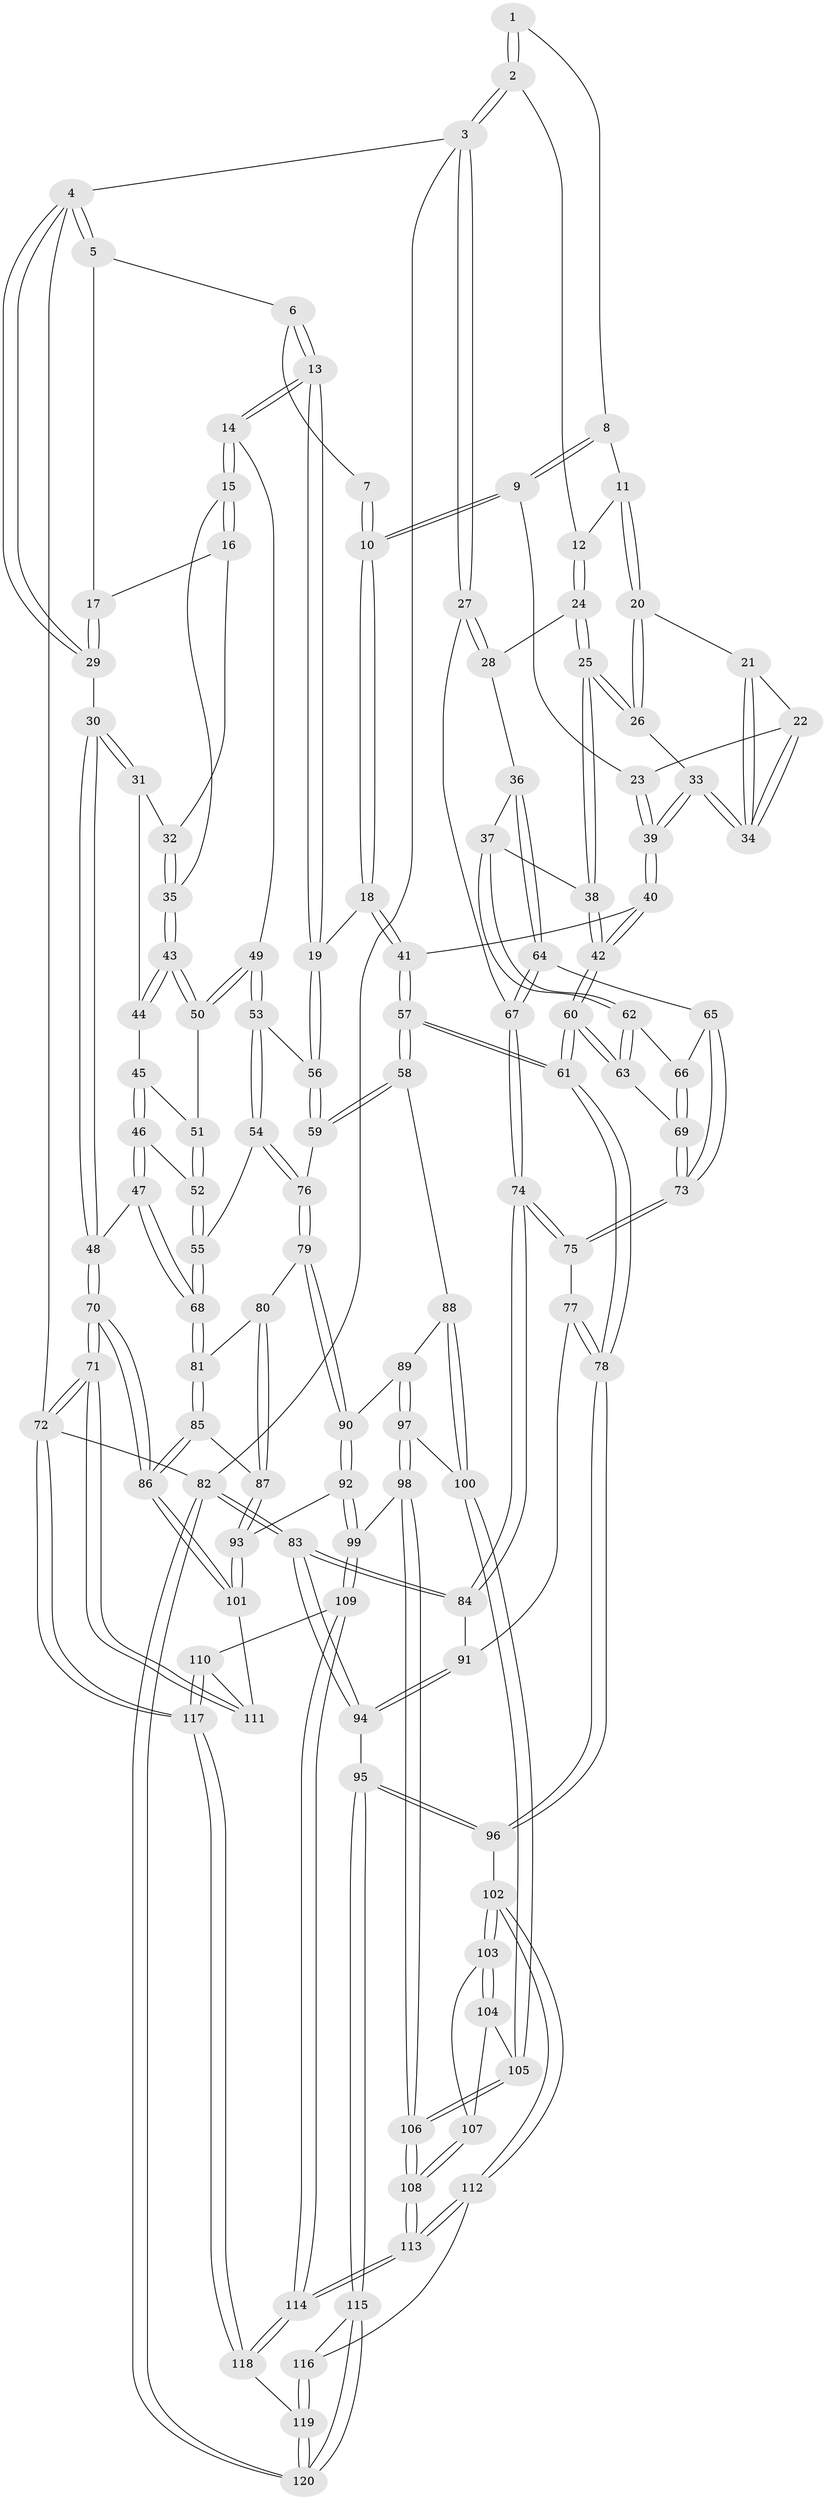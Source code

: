// coarse degree distribution, {3: 0.21428571428571427, 5: 0.38571428571428573, 7: 0.02857142857142857, 4: 0.3142857142857143, 6: 0.05714285714285714}
// Generated by graph-tools (version 1.1) at 2025/52/02/27/25 19:52:40]
// undirected, 120 vertices, 297 edges
graph export_dot {
graph [start="1"]
  node [color=gray90,style=filled];
  1 [pos="+0.6010120561971299+0"];
  2 [pos="+1+0"];
  3 [pos="+1+0"];
  4 [pos="+0+0"];
  5 [pos="+0.36213314762077503+0"];
  6 [pos="+0.43174009705607536+0"];
  7 [pos="+0.5268294918584472+0"];
  8 [pos="+0.714496314460479+0.02484454700158232"];
  9 [pos="+0.6163587499416762+0.1630513257834823"];
  10 [pos="+0.6162638788418914+0.16307281835633258"];
  11 [pos="+0.7517225423524816+0.06741710070164264"];
  12 [pos="+0.8097029270459982+0.08168193271498717"];
  13 [pos="+0.4197967724251433+0.19274573970624112"];
  14 [pos="+0.40198266511390857+0.19176276263280723"];
  15 [pos="+0.2148674868384116+0.16677466857834286"];
  16 [pos="+0.19105833335530956+0.09171970669101066"];
  17 [pos="+0.191213852148532+0.07262118517541528"];
  18 [pos="+0.5538024394732605+0.2105108835333592"];
  19 [pos="+0.4241899513577926+0.20060384033025155"];
  20 [pos="+0.7404430336601432+0.10775632161355221"];
  21 [pos="+0.7324820294011487+0.12528410162516668"];
  22 [pos="+0.6997577450911855+0.16613368198969067"];
  23 [pos="+0.6858351063157538+0.17734361594302464"];
  24 [pos="+0.8604144238273582+0.12479516597012273"];
  25 [pos="+0.865463864474307+0.21743243778968865"];
  26 [pos="+0.8021481280620376+0.20096648007191995"];
  27 [pos="+1+0"];
  28 [pos="+0.955790191144478+0.06351679319143616"];
  29 [pos="+0+0"];
  30 [pos="+0+0"];
  31 [pos="+0+0.1168479862569541"];
  32 [pos="+0.05676128305298995+0.138530255733403"];
  33 [pos="+0.7704601035924659+0.19872549925441"];
  34 [pos="+0.7690609917204367+0.19726222825412612"];
  35 [pos="+0.1737513635798892+0.2156276450046917"];
  36 [pos="+0.9382692171436124+0.2733440056736916"];
  37 [pos="+0.93714337467148+0.27322469969154944"];
  38 [pos="+0.8866422673384662+0.2607861540334223"];
  39 [pos="+0.7103452890619689+0.23740258606895673"];
  40 [pos="+0.7059261369601981+0.28522978385700565"];
  41 [pos="+0.6435289971115151+0.3117560044607503"];
  42 [pos="+0.8100692239931616+0.3195178514140938"];
  43 [pos="+0.1704927297019319+0.2258457287344998"];
  44 [pos="+0.062054098231404724+0.22552962929356643"];
  45 [pos="+0.06291423653675753+0.27514921443702123"];
  46 [pos="+0+0.3281703380724074"];
  47 [pos="+0+0.34247743650212503"];
  48 [pos="+0+0.3162424899706112"];
  49 [pos="+0.1999331272222786+0.293080013638143"];
  50 [pos="+0.17051989670850742+0.23935765146453505"];
  51 [pos="+0.10629400643422486+0.2885612515491343"];
  52 [pos="+0.09931638234549225+0.3393375627868238"];
  53 [pos="+0.22842563116675135+0.379743406029647"];
  54 [pos="+0.2096700033396229+0.4170160245625718"];
  55 [pos="+0.1678638073970744+0.4393538379025512"];
  56 [pos="+0.41020758081314374+0.2915803467439279"];
  57 [pos="+0.5860092332017858+0.5391700059467127"];
  58 [pos="+0.5694913258826799+0.535347309723105"];
  59 [pos="+0.5024503337015734+0.4990497105115164"];
  60 [pos="+0.7862437923174984+0.4542358256815752"];
  61 [pos="+0.6816570196145473+0.6075166519848058"];
  62 [pos="+0.8933286472291366+0.4084915316419594"];
  63 [pos="+0.8276710392348906+0.4468162776306812"];
  64 [pos="+1+0.2958962901384584"];
  65 [pos="+1+0.3137793600023818"];
  66 [pos="+0.9427725140457203+0.42594991574119706"];
  67 [pos="+1+0.2832259534978829"];
  68 [pos="+0.13307159310830266+0.47808918193917466"];
  69 [pos="+0.9291922135112374+0.4587223045254693"];
  70 [pos="+0+0.7042137100495832"];
  71 [pos="+0+1"];
  72 [pos="+0+1"];
  73 [pos="+0.947906048101337+0.5066208627829489"];
  74 [pos="+1+0.5521396594935534"];
  75 [pos="+0.9604385844441172+0.5608827002337945"];
  76 [pos="+0.3670041277723695+0.5263541673238666"];
  77 [pos="+0.8959817287850971+0.5941857389673065"];
  78 [pos="+0.6872814196409969+0.6177441949964206"];
  79 [pos="+0.2842519938939665+0.6248341122095029"];
  80 [pos="+0.2508725673647296+0.6079279406468076"];
  81 [pos="+0.12951342065734897+0.49160342979009264"];
  82 [pos="+1+1"];
  83 [pos="+1+1"];
  84 [pos="+1+0.6904264886274809"];
  85 [pos="+0.04063625979913645+0.5993205381654202"];
  86 [pos="+0+0.7026303566063703"];
  87 [pos="+0.11998798401569637+0.6567211796294413"];
  88 [pos="+0.4340357516247257+0.6678997024402226"];
  89 [pos="+0.3179635942399248+0.6601479375421483"];
  90 [pos="+0.2847772821200886+0.6328936236412808"];
  91 [pos="+0.9581489202831937+0.6836232018493723"];
  92 [pos="+0.22312000042187555+0.7356273689646834"];
  93 [pos="+0.17770233835864155+0.7340466383902136"];
  94 [pos="+0.9360528546960156+0.8511423773464984"];
  95 [pos="+0.7524555051258146+0.7556902997565114"];
  96 [pos="+0.6900094813563711+0.6795272879637991"];
  97 [pos="+0.35556160883141946+0.7275177435782563"];
  98 [pos="+0.3229075394369467+0.7834317432656187"];
  99 [pos="+0.26133203681290473+0.7873649827555292"];
  100 [pos="+0.41005868606446716+0.7244675975556709"];
  101 [pos="+0.13842832983574224+0.7729858828736762"];
  102 [pos="+0.6753953013750121+0.6955155287484448"];
  103 [pos="+0.5792029734465846+0.7268852233688629"];
  104 [pos="+0.4461488246190805+0.753970390500836"];
  105 [pos="+0.41960943990803695+0.7427020707428442"];
  106 [pos="+0.3850259962235765+0.8322991953991673"];
  107 [pos="+0.45696166034876096+0.801349947058009"];
  108 [pos="+0.4253627363603493+0.9118887651256883"];
  109 [pos="+0.24557921289547416+0.8622923964882843"];
  110 [pos="+0.17576117784217618+0.8892989585409926"];
  111 [pos="+0.12645242700590217+0.868193530548941"];
  112 [pos="+0.5640329011895162+0.8758990099883746"];
  113 [pos="+0.4261310880920072+0.9148210098422022"];
  114 [pos="+0.3805044937320259+0.9869278120365814"];
  115 [pos="+0.7272019385608636+1"];
  116 [pos="+0.5857697555708512+0.9168892879367503"];
  117 [pos="+0.21700289673095732+1"];
  118 [pos="+0.3483275601089181+1"];
  119 [pos="+0.5201818118826166+1"];
  120 [pos="+0.8193576438434166+1"];
  1 -- 2;
  1 -- 2;
  1 -- 8;
  2 -- 3;
  2 -- 3;
  2 -- 12;
  3 -- 4;
  3 -- 27;
  3 -- 27;
  3 -- 82;
  4 -- 5;
  4 -- 5;
  4 -- 29;
  4 -- 29;
  4 -- 72;
  5 -- 6;
  5 -- 17;
  6 -- 7;
  6 -- 13;
  6 -- 13;
  7 -- 10;
  7 -- 10;
  8 -- 9;
  8 -- 9;
  8 -- 11;
  9 -- 10;
  9 -- 10;
  9 -- 23;
  10 -- 18;
  10 -- 18;
  11 -- 12;
  11 -- 20;
  11 -- 20;
  12 -- 24;
  12 -- 24;
  13 -- 14;
  13 -- 14;
  13 -- 19;
  13 -- 19;
  14 -- 15;
  14 -- 15;
  14 -- 49;
  15 -- 16;
  15 -- 16;
  15 -- 35;
  16 -- 17;
  16 -- 32;
  17 -- 29;
  17 -- 29;
  18 -- 19;
  18 -- 41;
  18 -- 41;
  19 -- 56;
  19 -- 56;
  20 -- 21;
  20 -- 26;
  20 -- 26;
  21 -- 22;
  21 -- 34;
  21 -- 34;
  22 -- 23;
  22 -- 34;
  22 -- 34;
  23 -- 39;
  23 -- 39;
  24 -- 25;
  24 -- 25;
  24 -- 28;
  25 -- 26;
  25 -- 26;
  25 -- 38;
  25 -- 38;
  26 -- 33;
  27 -- 28;
  27 -- 28;
  27 -- 67;
  28 -- 36;
  29 -- 30;
  30 -- 31;
  30 -- 31;
  30 -- 48;
  30 -- 48;
  31 -- 32;
  31 -- 44;
  32 -- 35;
  32 -- 35;
  33 -- 34;
  33 -- 34;
  33 -- 39;
  33 -- 39;
  35 -- 43;
  35 -- 43;
  36 -- 37;
  36 -- 64;
  36 -- 64;
  37 -- 38;
  37 -- 62;
  37 -- 62;
  38 -- 42;
  38 -- 42;
  39 -- 40;
  39 -- 40;
  40 -- 41;
  40 -- 42;
  40 -- 42;
  41 -- 57;
  41 -- 57;
  42 -- 60;
  42 -- 60;
  43 -- 44;
  43 -- 44;
  43 -- 50;
  43 -- 50;
  44 -- 45;
  45 -- 46;
  45 -- 46;
  45 -- 51;
  46 -- 47;
  46 -- 47;
  46 -- 52;
  47 -- 48;
  47 -- 68;
  47 -- 68;
  48 -- 70;
  48 -- 70;
  49 -- 50;
  49 -- 50;
  49 -- 53;
  49 -- 53;
  50 -- 51;
  51 -- 52;
  51 -- 52;
  52 -- 55;
  52 -- 55;
  53 -- 54;
  53 -- 54;
  53 -- 56;
  54 -- 55;
  54 -- 76;
  54 -- 76;
  55 -- 68;
  55 -- 68;
  56 -- 59;
  56 -- 59;
  57 -- 58;
  57 -- 58;
  57 -- 61;
  57 -- 61;
  58 -- 59;
  58 -- 59;
  58 -- 88;
  59 -- 76;
  60 -- 61;
  60 -- 61;
  60 -- 63;
  60 -- 63;
  61 -- 78;
  61 -- 78;
  62 -- 63;
  62 -- 63;
  62 -- 66;
  63 -- 69;
  64 -- 65;
  64 -- 67;
  64 -- 67;
  65 -- 66;
  65 -- 73;
  65 -- 73;
  66 -- 69;
  66 -- 69;
  67 -- 74;
  67 -- 74;
  68 -- 81;
  68 -- 81;
  69 -- 73;
  69 -- 73;
  70 -- 71;
  70 -- 71;
  70 -- 86;
  70 -- 86;
  71 -- 72;
  71 -- 72;
  71 -- 111;
  71 -- 111;
  72 -- 117;
  72 -- 117;
  72 -- 82;
  73 -- 75;
  73 -- 75;
  74 -- 75;
  74 -- 75;
  74 -- 84;
  74 -- 84;
  75 -- 77;
  76 -- 79;
  76 -- 79;
  77 -- 78;
  77 -- 78;
  77 -- 91;
  78 -- 96;
  78 -- 96;
  79 -- 80;
  79 -- 90;
  79 -- 90;
  80 -- 81;
  80 -- 87;
  80 -- 87;
  81 -- 85;
  81 -- 85;
  82 -- 83;
  82 -- 83;
  82 -- 120;
  82 -- 120;
  83 -- 84;
  83 -- 84;
  83 -- 94;
  83 -- 94;
  84 -- 91;
  85 -- 86;
  85 -- 86;
  85 -- 87;
  86 -- 101;
  86 -- 101;
  87 -- 93;
  87 -- 93;
  88 -- 89;
  88 -- 100;
  88 -- 100;
  89 -- 90;
  89 -- 97;
  89 -- 97;
  90 -- 92;
  90 -- 92;
  91 -- 94;
  91 -- 94;
  92 -- 93;
  92 -- 99;
  92 -- 99;
  93 -- 101;
  93 -- 101;
  94 -- 95;
  95 -- 96;
  95 -- 96;
  95 -- 115;
  95 -- 115;
  96 -- 102;
  97 -- 98;
  97 -- 98;
  97 -- 100;
  98 -- 99;
  98 -- 106;
  98 -- 106;
  99 -- 109;
  99 -- 109;
  100 -- 105;
  100 -- 105;
  101 -- 111;
  102 -- 103;
  102 -- 103;
  102 -- 112;
  102 -- 112;
  103 -- 104;
  103 -- 104;
  103 -- 107;
  104 -- 105;
  104 -- 107;
  105 -- 106;
  105 -- 106;
  106 -- 108;
  106 -- 108;
  107 -- 108;
  107 -- 108;
  108 -- 113;
  108 -- 113;
  109 -- 110;
  109 -- 114;
  109 -- 114;
  110 -- 111;
  110 -- 117;
  110 -- 117;
  112 -- 113;
  112 -- 113;
  112 -- 116;
  113 -- 114;
  113 -- 114;
  114 -- 118;
  114 -- 118;
  115 -- 116;
  115 -- 120;
  115 -- 120;
  116 -- 119;
  116 -- 119;
  117 -- 118;
  117 -- 118;
  118 -- 119;
  119 -- 120;
  119 -- 120;
}
